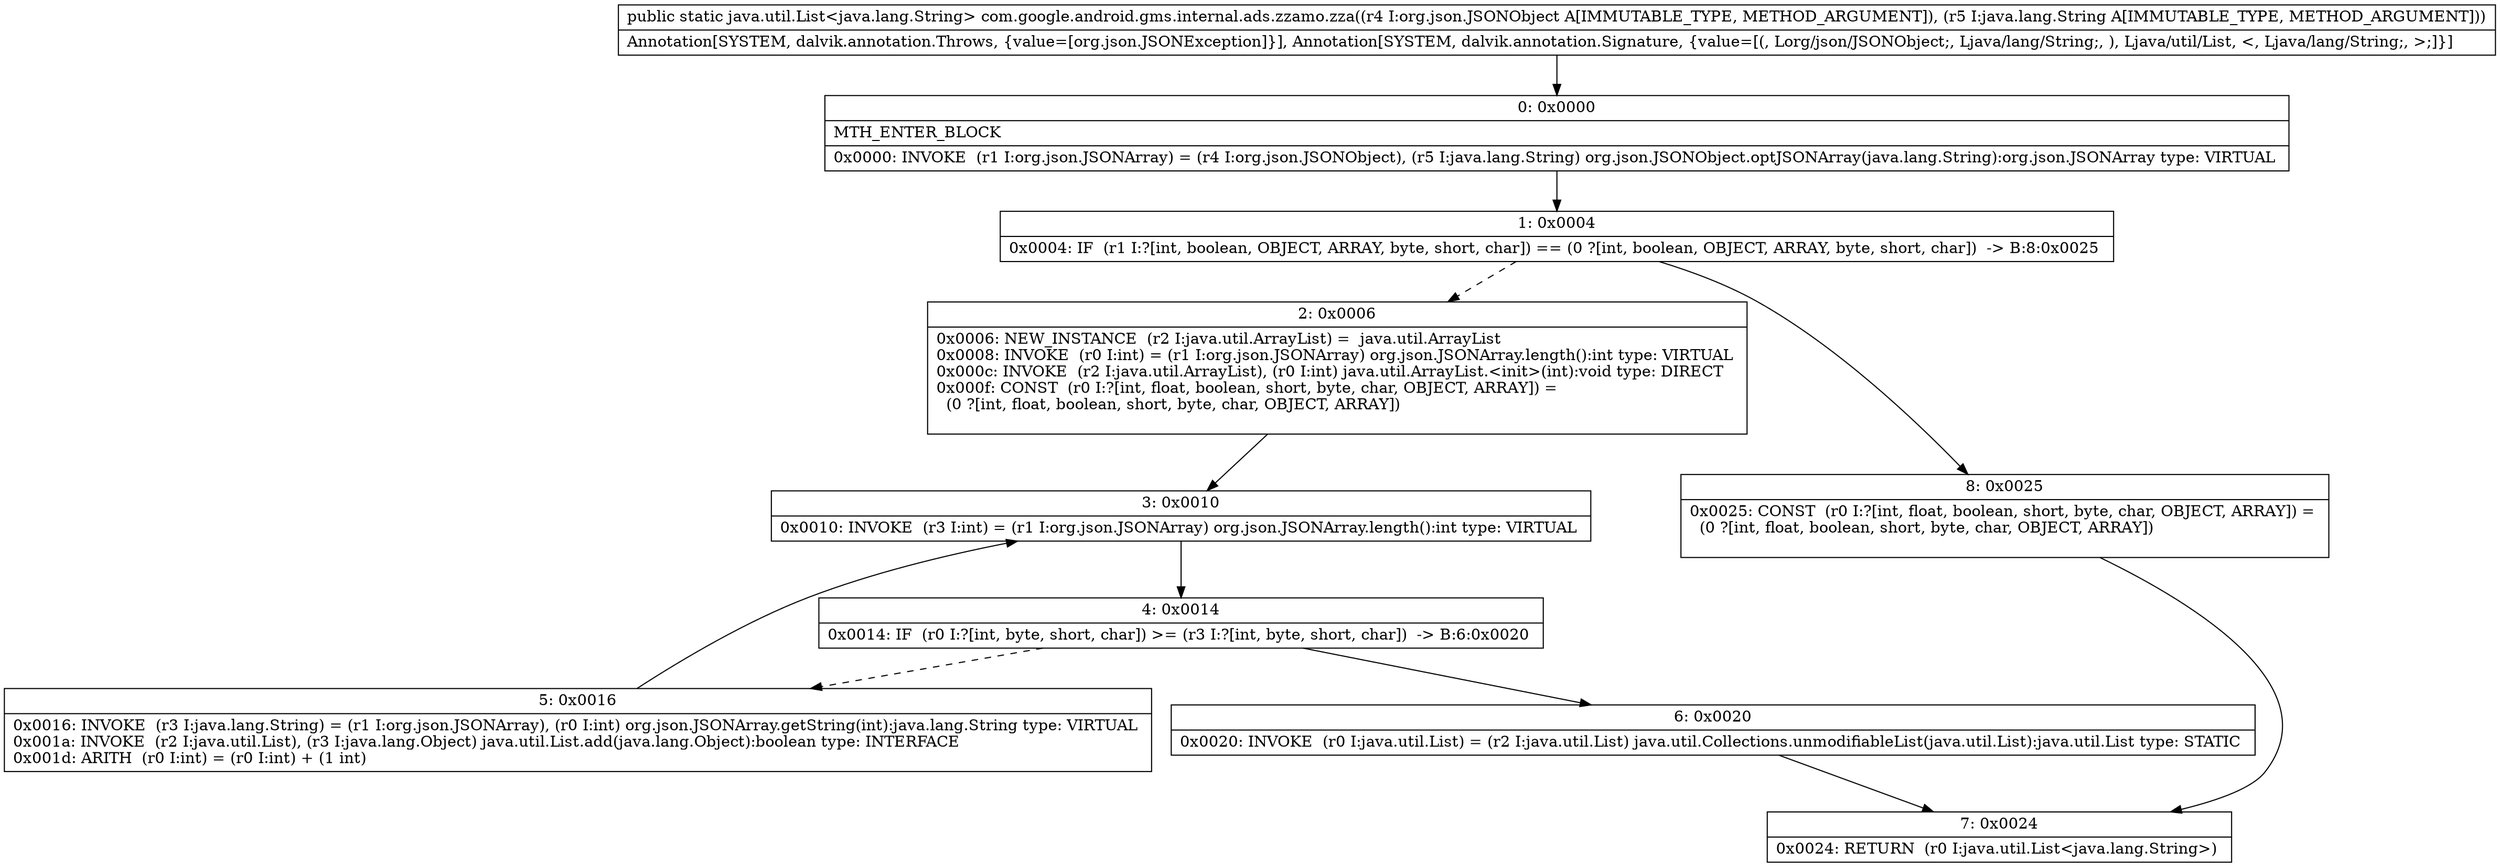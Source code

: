 digraph "CFG forcom.google.android.gms.internal.ads.zzamo.zza(Lorg\/json\/JSONObject;Ljava\/lang\/String;)Ljava\/util\/List;" {
Node_0 [shape=record,label="{0\:\ 0x0000|MTH_ENTER_BLOCK\l|0x0000: INVOKE  (r1 I:org.json.JSONArray) = (r4 I:org.json.JSONObject), (r5 I:java.lang.String) org.json.JSONObject.optJSONArray(java.lang.String):org.json.JSONArray type: VIRTUAL \l}"];
Node_1 [shape=record,label="{1\:\ 0x0004|0x0004: IF  (r1 I:?[int, boolean, OBJECT, ARRAY, byte, short, char]) == (0 ?[int, boolean, OBJECT, ARRAY, byte, short, char])  \-\> B:8:0x0025 \l}"];
Node_2 [shape=record,label="{2\:\ 0x0006|0x0006: NEW_INSTANCE  (r2 I:java.util.ArrayList) =  java.util.ArrayList \l0x0008: INVOKE  (r0 I:int) = (r1 I:org.json.JSONArray) org.json.JSONArray.length():int type: VIRTUAL \l0x000c: INVOKE  (r2 I:java.util.ArrayList), (r0 I:int) java.util.ArrayList.\<init\>(int):void type: DIRECT \l0x000f: CONST  (r0 I:?[int, float, boolean, short, byte, char, OBJECT, ARRAY]) = \l  (0 ?[int, float, boolean, short, byte, char, OBJECT, ARRAY])\l \l}"];
Node_3 [shape=record,label="{3\:\ 0x0010|0x0010: INVOKE  (r3 I:int) = (r1 I:org.json.JSONArray) org.json.JSONArray.length():int type: VIRTUAL \l}"];
Node_4 [shape=record,label="{4\:\ 0x0014|0x0014: IF  (r0 I:?[int, byte, short, char]) \>= (r3 I:?[int, byte, short, char])  \-\> B:6:0x0020 \l}"];
Node_5 [shape=record,label="{5\:\ 0x0016|0x0016: INVOKE  (r3 I:java.lang.String) = (r1 I:org.json.JSONArray), (r0 I:int) org.json.JSONArray.getString(int):java.lang.String type: VIRTUAL \l0x001a: INVOKE  (r2 I:java.util.List), (r3 I:java.lang.Object) java.util.List.add(java.lang.Object):boolean type: INTERFACE \l0x001d: ARITH  (r0 I:int) = (r0 I:int) + (1 int) \l}"];
Node_6 [shape=record,label="{6\:\ 0x0020|0x0020: INVOKE  (r0 I:java.util.List) = (r2 I:java.util.List) java.util.Collections.unmodifiableList(java.util.List):java.util.List type: STATIC \l}"];
Node_7 [shape=record,label="{7\:\ 0x0024|0x0024: RETURN  (r0 I:java.util.List\<java.lang.String\>) \l}"];
Node_8 [shape=record,label="{8\:\ 0x0025|0x0025: CONST  (r0 I:?[int, float, boolean, short, byte, char, OBJECT, ARRAY]) = \l  (0 ?[int, float, boolean, short, byte, char, OBJECT, ARRAY])\l \l}"];
MethodNode[shape=record,label="{public static java.util.List\<java.lang.String\> com.google.android.gms.internal.ads.zzamo.zza((r4 I:org.json.JSONObject A[IMMUTABLE_TYPE, METHOD_ARGUMENT]), (r5 I:java.lang.String A[IMMUTABLE_TYPE, METHOD_ARGUMENT]))  | Annotation[SYSTEM, dalvik.annotation.Throws, \{value=[org.json.JSONException]\}], Annotation[SYSTEM, dalvik.annotation.Signature, \{value=[(, Lorg\/json\/JSONObject;, Ljava\/lang\/String;, ), Ljava\/util\/List, \<, Ljava\/lang\/String;, \>;]\}]\l}"];
MethodNode -> Node_0;
Node_0 -> Node_1;
Node_1 -> Node_2[style=dashed];
Node_1 -> Node_8;
Node_2 -> Node_3;
Node_3 -> Node_4;
Node_4 -> Node_5[style=dashed];
Node_4 -> Node_6;
Node_5 -> Node_3;
Node_6 -> Node_7;
Node_8 -> Node_7;
}

